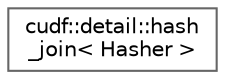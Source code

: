 digraph "类继承关系图"
{
 // LATEX_PDF_SIZE
  bgcolor="transparent";
  edge [fontname=Helvetica,fontsize=10,labelfontname=Helvetica,labelfontsize=10];
  node [fontname=Helvetica,fontsize=10,shape=box,height=0.2,width=0.4];
  rankdir="LR";
  Node0 [id="Node000000",label="cudf::detail::hash\l_join\< Hasher \>",height=0.2,width=0.4,color="grey40", fillcolor="white", style="filled",URL="$structcudf_1_1detail_1_1hash__join.html",tooltip="Hash join that builds hash table in creation and probes results in subsequent *_join member functions..."];
}
